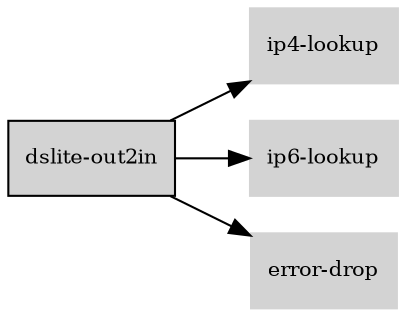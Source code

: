 digraph "dslite_out2in_subgraph" {
  rankdir=LR;
  node [shape=box, style=filled, fontsize=10, color=lightgray, fontcolor=black, fillcolor=lightgray];
  "dslite-out2in" [color=black, fontcolor=black, fillcolor=lightgray];
  edge [fontsize=8];
  "dslite-out2in" -> "ip4-lookup";
  "dslite-out2in" -> "ip6-lookup";
  "dslite-out2in" -> "error-drop";
}
